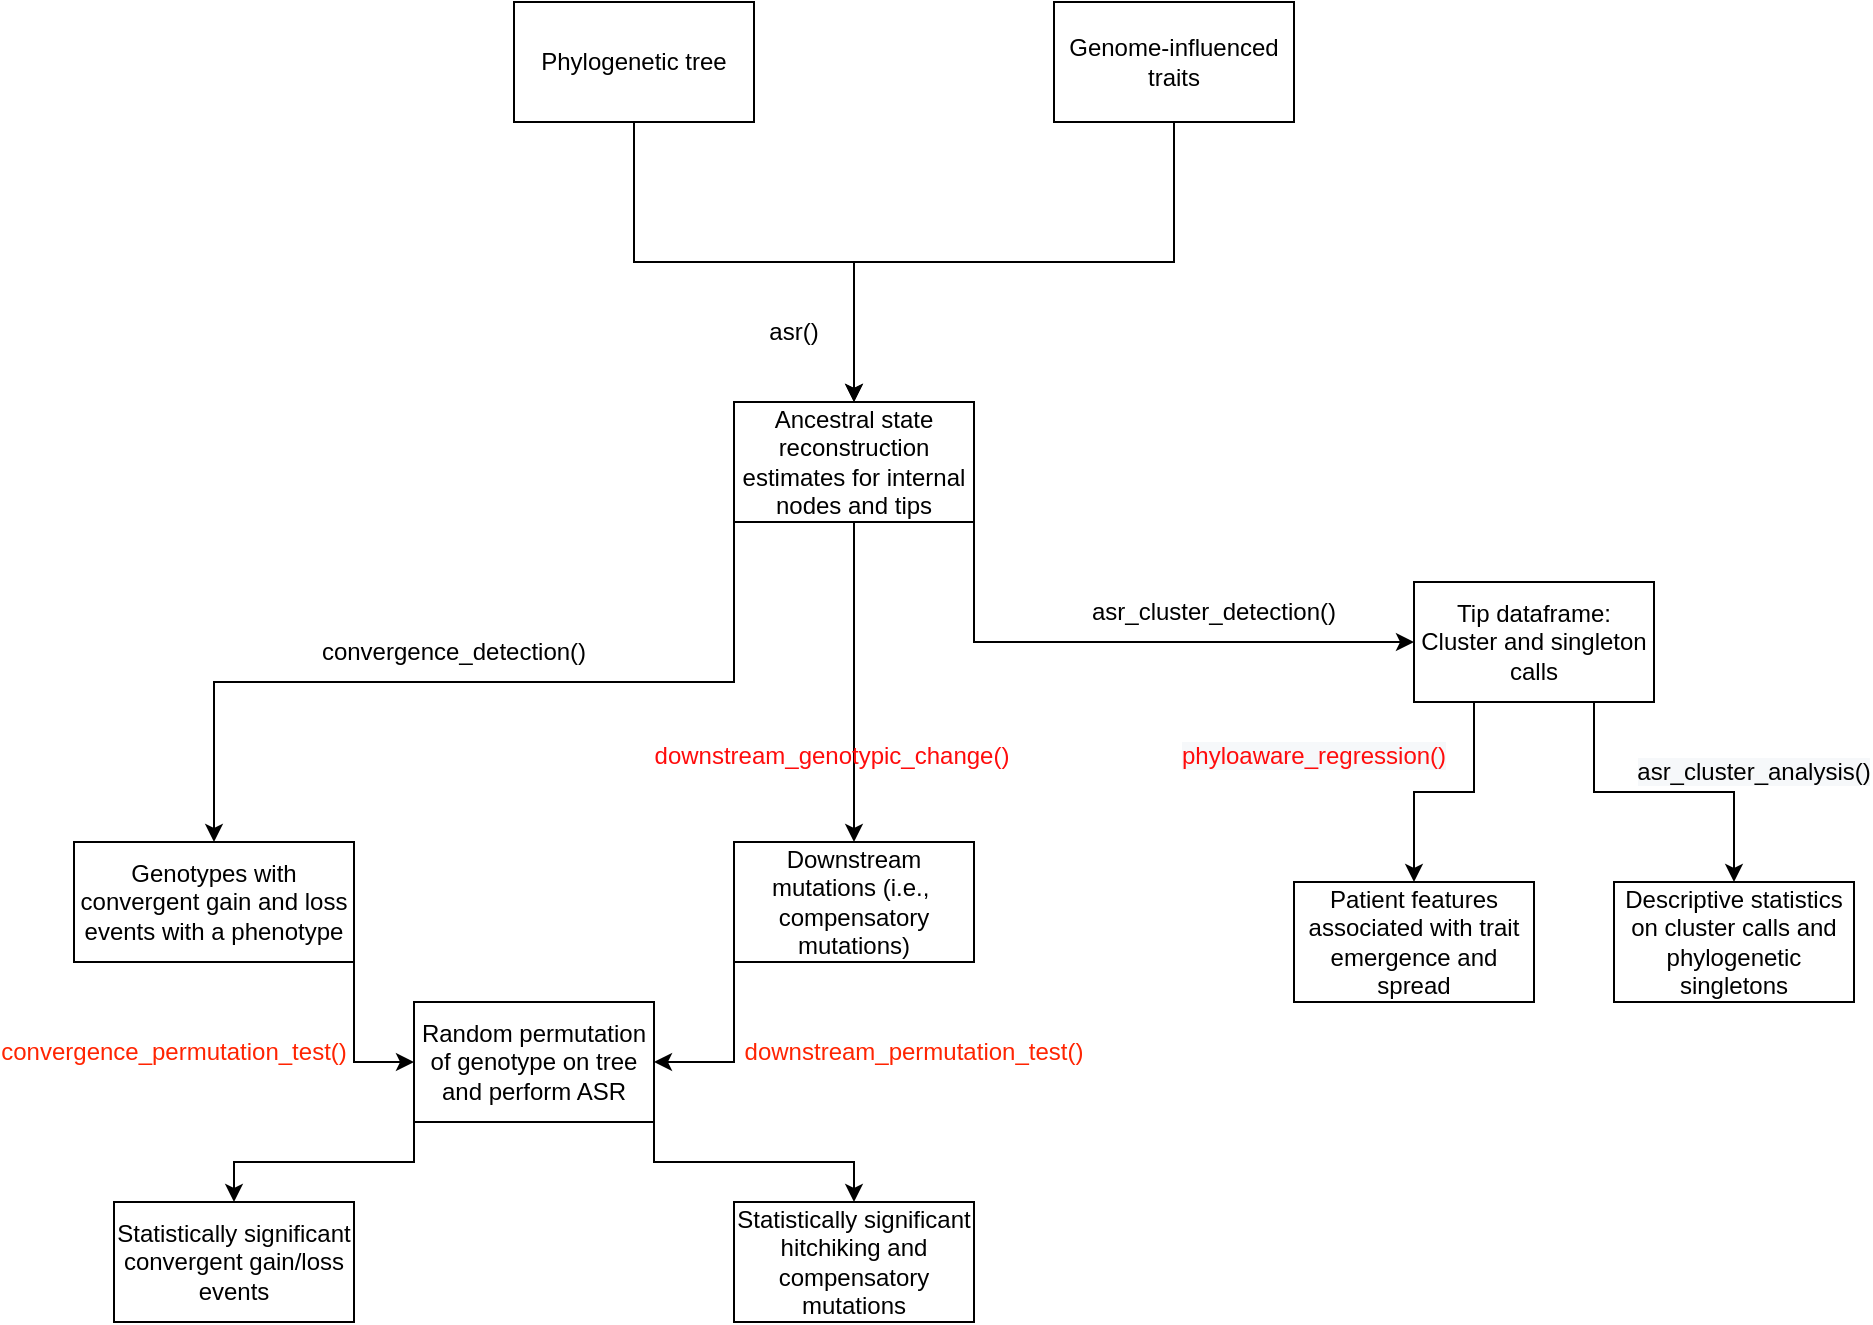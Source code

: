 <mxfile version="26.0.9">
  <diagram name="Page-1" id="QHLc6RWq4DiNQUzMCRkT">
    <mxGraphModel dx="1804" dy="639" grid="1" gridSize="10" guides="1" tooltips="1" connect="1" arrows="1" fold="1" page="1" pageScale="1" pageWidth="850" pageHeight="1100" math="0" shadow="0">
      <root>
        <mxCell id="0" />
        <mxCell id="1" parent="0" />
        <mxCell id="VNcOllqoroxEwjGYsbXY-9" style="edgeStyle=orthogonalEdgeStyle;rounded=0;orthogonalLoop=1;jettySize=auto;html=1;exitX=0.5;exitY=1;exitDx=0;exitDy=0;" parent="1" source="VNcOllqoroxEwjGYsbXY-1" target="VNcOllqoroxEwjGYsbXY-2" edge="1">
          <mxGeometry relative="1" as="geometry" />
        </mxCell>
        <mxCell id="VNcOllqoroxEwjGYsbXY-1" value="Phylogenetic tree" style="rounded=0;whiteSpace=wrap;html=1;" parent="1" vertex="1">
          <mxGeometry x="210" width="120" height="60" as="geometry" />
        </mxCell>
        <mxCell id="imIZca2bCh2cf1kf2X_s-3" style="edgeStyle=orthogonalEdgeStyle;rounded=0;orthogonalLoop=1;jettySize=auto;html=1;exitX=1;exitY=1;exitDx=0;exitDy=0;entryX=0;entryY=0.5;entryDx=0;entryDy=0;" parent="1" source="VNcOllqoroxEwjGYsbXY-2" target="imIZca2bCh2cf1kf2X_s-1" edge="1">
          <mxGeometry relative="1" as="geometry" />
        </mxCell>
        <mxCell id="imIZca2bCh2cf1kf2X_s-8" style="edgeStyle=orthogonalEdgeStyle;rounded=0;orthogonalLoop=1;jettySize=auto;html=1;exitX=0;exitY=1;exitDx=0;exitDy=0;" parent="1" source="VNcOllqoroxEwjGYsbXY-2" target="VNcOllqoroxEwjGYsbXY-16" edge="1">
          <mxGeometry relative="1" as="geometry" />
        </mxCell>
        <mxCell id="imIZca2bCh2cf1kf2X_s-9" style="edgeStyle=orthogonalEdgeStyle;rounded=0;orthogonalLoop=1;jettySize=auto;html=1;exitX=0.5;exitY=1;exitDx=0;exitDy=0;" parent="1" source="VNcOllqoroxEwjGYsbXY-2" target="VNcOllqoroxEwjGYsbXY-28" edge="1">
          <mxGeometry relative="1" as="geometry" />
        </mxCell>
        <mxCell id="VNcOllqoroxEwjGYsbXY-2" value="Ancestral state reconstruction estimates for internal nodes and tips" style="rounded=0;whiteSpace=wrap;html=1;" parent="1" vertex="1">
          <mxGeometry x="320" y="200" width="120" height="60" as="geometry" />
        </mxCell>
        <mxCell id="VNcOllqoroxEwjGYsbXY-4" value="asr()" style="text;strokeColor=none;align=center;fillColor=none;html=1;verticalAlign=middle;whiteSpace=wrap;rounded=0;" parent="1" vertex="1">
          <mxGeometry x="320" y="150" width="60" height="30" as="geometry" />
        </mxCell>
        <mxCell id="VNcOllqoroxEwjGYsbXY-11" value="Descriptive statistics on cluster calls and phylogenetic singletons" style="rounded=0;whiteSpace=wrap;html=1;" parent="1" vertex="1">
          <mxGeometry x="760" y="440" width="120" height="60" as="geometry" />
        </mxCell>
        <mxCell id="VNcOllqoroxEwjGYsbXY-13" value="asr_cluster_detection()" style="text;strokeColor=none;align=center;fillColor=none;html=1;verticalAlign=middle;whiteSpace=wrap;rounded=0;" parent="1" vertex="1">
          <mxGeometry x="530" y="290" width="60" height="30" as="geometry" />
        </mxCell>
        <mxCell id="aSbFs4OQgKcLIXqlhelV-13" style="edgeStyle=orthogonalEdgeStyle;rounded=0;orthogonalLoop=1;jettySize=auto;html=1;exitX=1;exitY=1;exitDx=0;exitDy=0;entryX=0;entryY=0.5;entryDx=0;entryDy=0;" parent="1" source="VNcOllqoroxEwjGYsbXY-16" target="aSbFs4OQgKcLIXqlhelV-11" edge="1">
          <mxGeometry relative="1" as="geometry">
            <Array as="points">
              <mxPoint x="130" y="530" />
            </Array>
          </mxGeometry>
        </mxCell>
        <mxCell id="VNcOllqoroxEwjGYsbXY-16" value="Genotypes with convergent gain and loss events with a phenotype" style="rounded=0;whiteSpace=wrap;html=1;textDirection=ltr;horizontal=1;verticalAlign=middle;" parent="1" vertex="1">
          <mxGeometry x="-10" y="420" width="140" height="60" as="geometry" />
        </mxCell>
        <mxCell id="VNcOllqoroxEwjGYsbXY-18" value="&lt;span style=&quot;text-align: start; background-color: rgb(255, 255, 255);&quot;&gt;&lt;font style=&quot;color: rgb(0, 0, 0);&quot; face=&quot;Helvetica&quot;&gt;convergence_detection()&lt;/font&gt;&lt;/span&gt;" style="text;strokeColor=none;align=center;fillColor=none;html=1;verticalAlign=middle;whiteSpace=wrap;rounded=0;fontColor=#FF0000;" parent="1" vertex="1">
          <mxGeometry x="150" y="310" width="60" height="30" as="geometry" />
        </mxCell>
        <mxCell id="VNcOllqoroxEwjGYsbXY-23" value="Patient features associated with trait emergence and spread" style="rounded=0;whiteSpace=wrap;html=1;" parent="1" vertex="1">
          <mxGeometry x="600" y="440" width="120" height="60" as="geometry" />
        </mxCell>
        <mxCell id="VNcOllqoroxEwjGYsbXY-26" value="&lt;span style=&quot;text-align: start; background-color: rgb(246, 248, 250);&quot;&gt;&lt;font style=&quot;&quot; face=&quot;Helvetica&quot;&gt;phyloaware_regression()&lt;/font&gt;&lt;/span&gt;" style="text;strokeColor=none;align=center;fillColor=none;html=1;verticalAlign=middle;whiteSpace=wrap;rounded=0;fontColor=#FF0C0C;" parent="1" vertex="1">
          <mxGeometry x="580" y="362" width="60" height="30" as="geometry" />
        </mxCell>
        <mxCell id="aSbFs4OQgKcLIXqlhelV-17" style="edgeStyle=orthogonalEdgeStyle;rounded=0;orthogonalLoop=1;jettySize=auto;html=1;exitX=0;exitY=1;exitDx=0;exitDy=0;entryX=1;entryY=0.5;entryDx=0;entryDy=0;" parent="1" source="VNcOllqoroxEwjGYsbXY-28" target="aSbFs4OQgKcLIXqlhelV-11" edge="1">
          <mxGeometry relative="1" as="geometry" />
        </mxCell>
        <mxCell id="VNcOllqoroxEwjGYsbXY-28" value="Downstream mutations (i.e.,&amp;nbsp; compensatory mutations)" style="whiteSpace=wrap;html=1;" parent="1" vertex="1">
          <mxGeometry x="320" y="420" width="120" height="60" as="geometry" />
        </mxCell>
        <mxCell id="VNcOllqoroxEwjGYsbXY-30" value="&lt;div style=&quot;text-align: start;&quot;&gt;&lt;span style=&quot;background-color: transparent;&quot;&gt;downstream_genotypic_change()&lt;/span&gt;&lt;/div&gt;" style="text;strokeColor=none;align=center;fillColor=none;html=1;verticalAlign=middle;whiteSpace=wrap;rounded=0;fontColor=#FF0C0C;" parent="1" vertex="1">
          <mxGeometry x="339" y="362" width="60" height="30" as="geometry" />
        </mxCell>
        <mxCell id="VNcOllqoroxEwjGYsbXY-38" style="edgeStyle=orthogonalEdgeStyle;rounded=0;orthogonalLoop=1;jettySize=auto;html=1;exitX=0.5;exitY=1;exitDx=0;exitDy=0;entryX=0.5;entryY=0;entryDx=0;entryDy=0;" parent="1" source="VNcOllqoroxEwjGYsbXY-36" target="VNcOllqoroxEwjGYsbXY-2" edge="1">
          <mxGeometry relative="1" as="geometry" />
        </mxCell>
        <mxCell id="VNcOllqoroxEwjGYsbXY-36" value="Genome-influenced traits" style="rounded=0;whiteSpace=wrap;html=1;" parent="1" vertex="1">
          <mxGeometry x="480" width="120" height="60" as="geometry" />
        </mxCell>
        <mxCell id="aSbFs4OQgKcLIXqlhelV-4" value="Statistically significant convergent gain/loss events" style="rounded=0;whiteSpace=wrap;html=1;" parent="1" vertex="1">
          <mxGeometry x="10" y="600" width="120" height="60" as="geometry" />
        </mxCell>
        <mxCell id="aSbFs4OQgKcLIXqlhelV-6" value="Statistically significant hitchiking and compensatory mutations" style="rounded=0;whiteSpace=wrap;html=1;" parent="1" vertex="1">
          <mxGeometry x="320" y="600" width="120" height="60" as="geometry" />
        </mxCell>
        <mxCell id="aSbFs4OQgKcLIXqlhelV-8" value="&lt;span style=&quot;color: rgb(255, 36, 2);&quot;&gt;convergence_permutation_test()&lt;/span&gt;" style="text;strokeColor=none;align=center;fillColor=none;html=1;verticalAlign=middle;whiteSpace=wrap;rounded=0;" parent="1" vertex="1">
          <mxGeometry x="10" y="510" width="60" height="30" as="geometry" />
        </mxCell>
        <mxCell id="aSbFs4OQgKcLIXqlhelV-10" value="&lt;span style=&quot;color: rgb(255, 36, 2);&quot;&gt;downstream_permutation_test()&lt;/span&gt;" style="text;strokeColor=none;align=center;fillColor=none;html=1;verticalAlign=middle;whiteSpace=wrap;rounded=0;" parent="1" vertex="1">
          <mxGeometry x="380" y="510" width="60" height="30" as="geometry" />
        </mxCell>
        <mxCell id="aSbFs4OQgKcLIXqlhelV-15" style="edgeStyle=orthogonalEdgeStyle;rounded=0;orthogonalLoop=1;jettySize=auto;html=1;exitX=0;exitY=1;exitDx=0;exitDy=0;" parent="1" source="aSbFs4OQgKcLIXqlhelV-11" target="aSbFs4OQgKcLIXqlhelV-4" edge="1">
          <mxGeometry relative="1" as="geometry" />
        </mxCell>
        <mxCell id="aSbFs4OQgKcLIXqlhelV-18" style="edgeStyle=orthogonalEdgeStyle;rounded=0;orthogonalLoop=1;jettySize=auto;html=1;exitX=1;exitY=1;exitDx=0;exitDy=0;entryX=0.5;entryY=0;entryDx=0;entryDy=0;" parent="1" source="aSbFs4OQgKcLIXqlhelV-11" target="aSbFs4OQgKcLIXqlhelV-6" edge="1">
          <mxGeometry relative="1" as="geometry" />
        </mxCell>
        <mxCell id="aSbFs4OQgKcLIXqlhelV-11" value="Random permutation of genotype on tree and perform ASR" style="rounded=0;whiteSpace=wrap;html=1;" parent="1" vertex="1">
          <mxGeometry x="160" y="500" width="120" height="60" as="geometry" />
        </mxCell>
        <mxCell id="imIZca2bCh2cf1kf2X_s-4" style="edgeStyle=orthogonalEdgeStyle;rounded=0;orthogonalLoop=1;jettySize=auto;html=1;exitX=0.25;exitY=1;exitDx=0;exitDy=0;" parent="1" source="imIZca2bCh2cf1kf2X_s-1" target="VNcOllqoroxEwjGYsbXY-23" edge="1">
          <mxGeometry relative="1" as="geometry" />
        </mxCell>
        <mxCell id="imIZca2bCh2cf1kf2X_s-5" style="edgeStyle=orthogonalEdgeStyle;rounded=0;orthogonalLoop=1;jettySize=auto;html=1;exitX=0.75;exitY=1;exitDx=0;exitDy=0;" parent="1" source="imIZca2bCh2cf1kf2X_s-1" target="VNcOllqoroxEwjGYsbXY-11" edge="1">
          <mxGeometry relative="1" as="geometry" />
        </mxCell>
        <mxCell id="imIZca2bCh2cf1kf2X_s-1" value="Tip dataframe: Cluster and singleton calls" style="rounded=0;whiteSpace=wrap;html=1;" parent="1" vertex="1">
          <mxGeometry x="660" y="290" width="120" height="60" as="geometry" />
        </mxCell>
        <mxCell id="imIZca2bCh2cf1kf2X_s-2" value="&lt;span style=&quot;text-align: start; background-color: rgb(246, 248, 250);&quot;&gt;&lt;font style=&quot;color: rgb(0, 0, 0);&quot; face=&quot;Helvetica&quot;&gt;asr_cluster_analysis()&lt;/font&gt;&lt;/span&gt;" style="text;strokeColor=none;align=center;fillColor=none;html=1;verticalAlign=middle;whiteSpace=wrap;rounded=0;fontColor=#FF0C0C;" parent="1" vertex="1">
          <mxGeometry x="800" y="370" width="60" height="30" as="geometry" />
        </mxCell>
      </root>
    </mxGraphModel>
  </diagram>
</mxfile>
